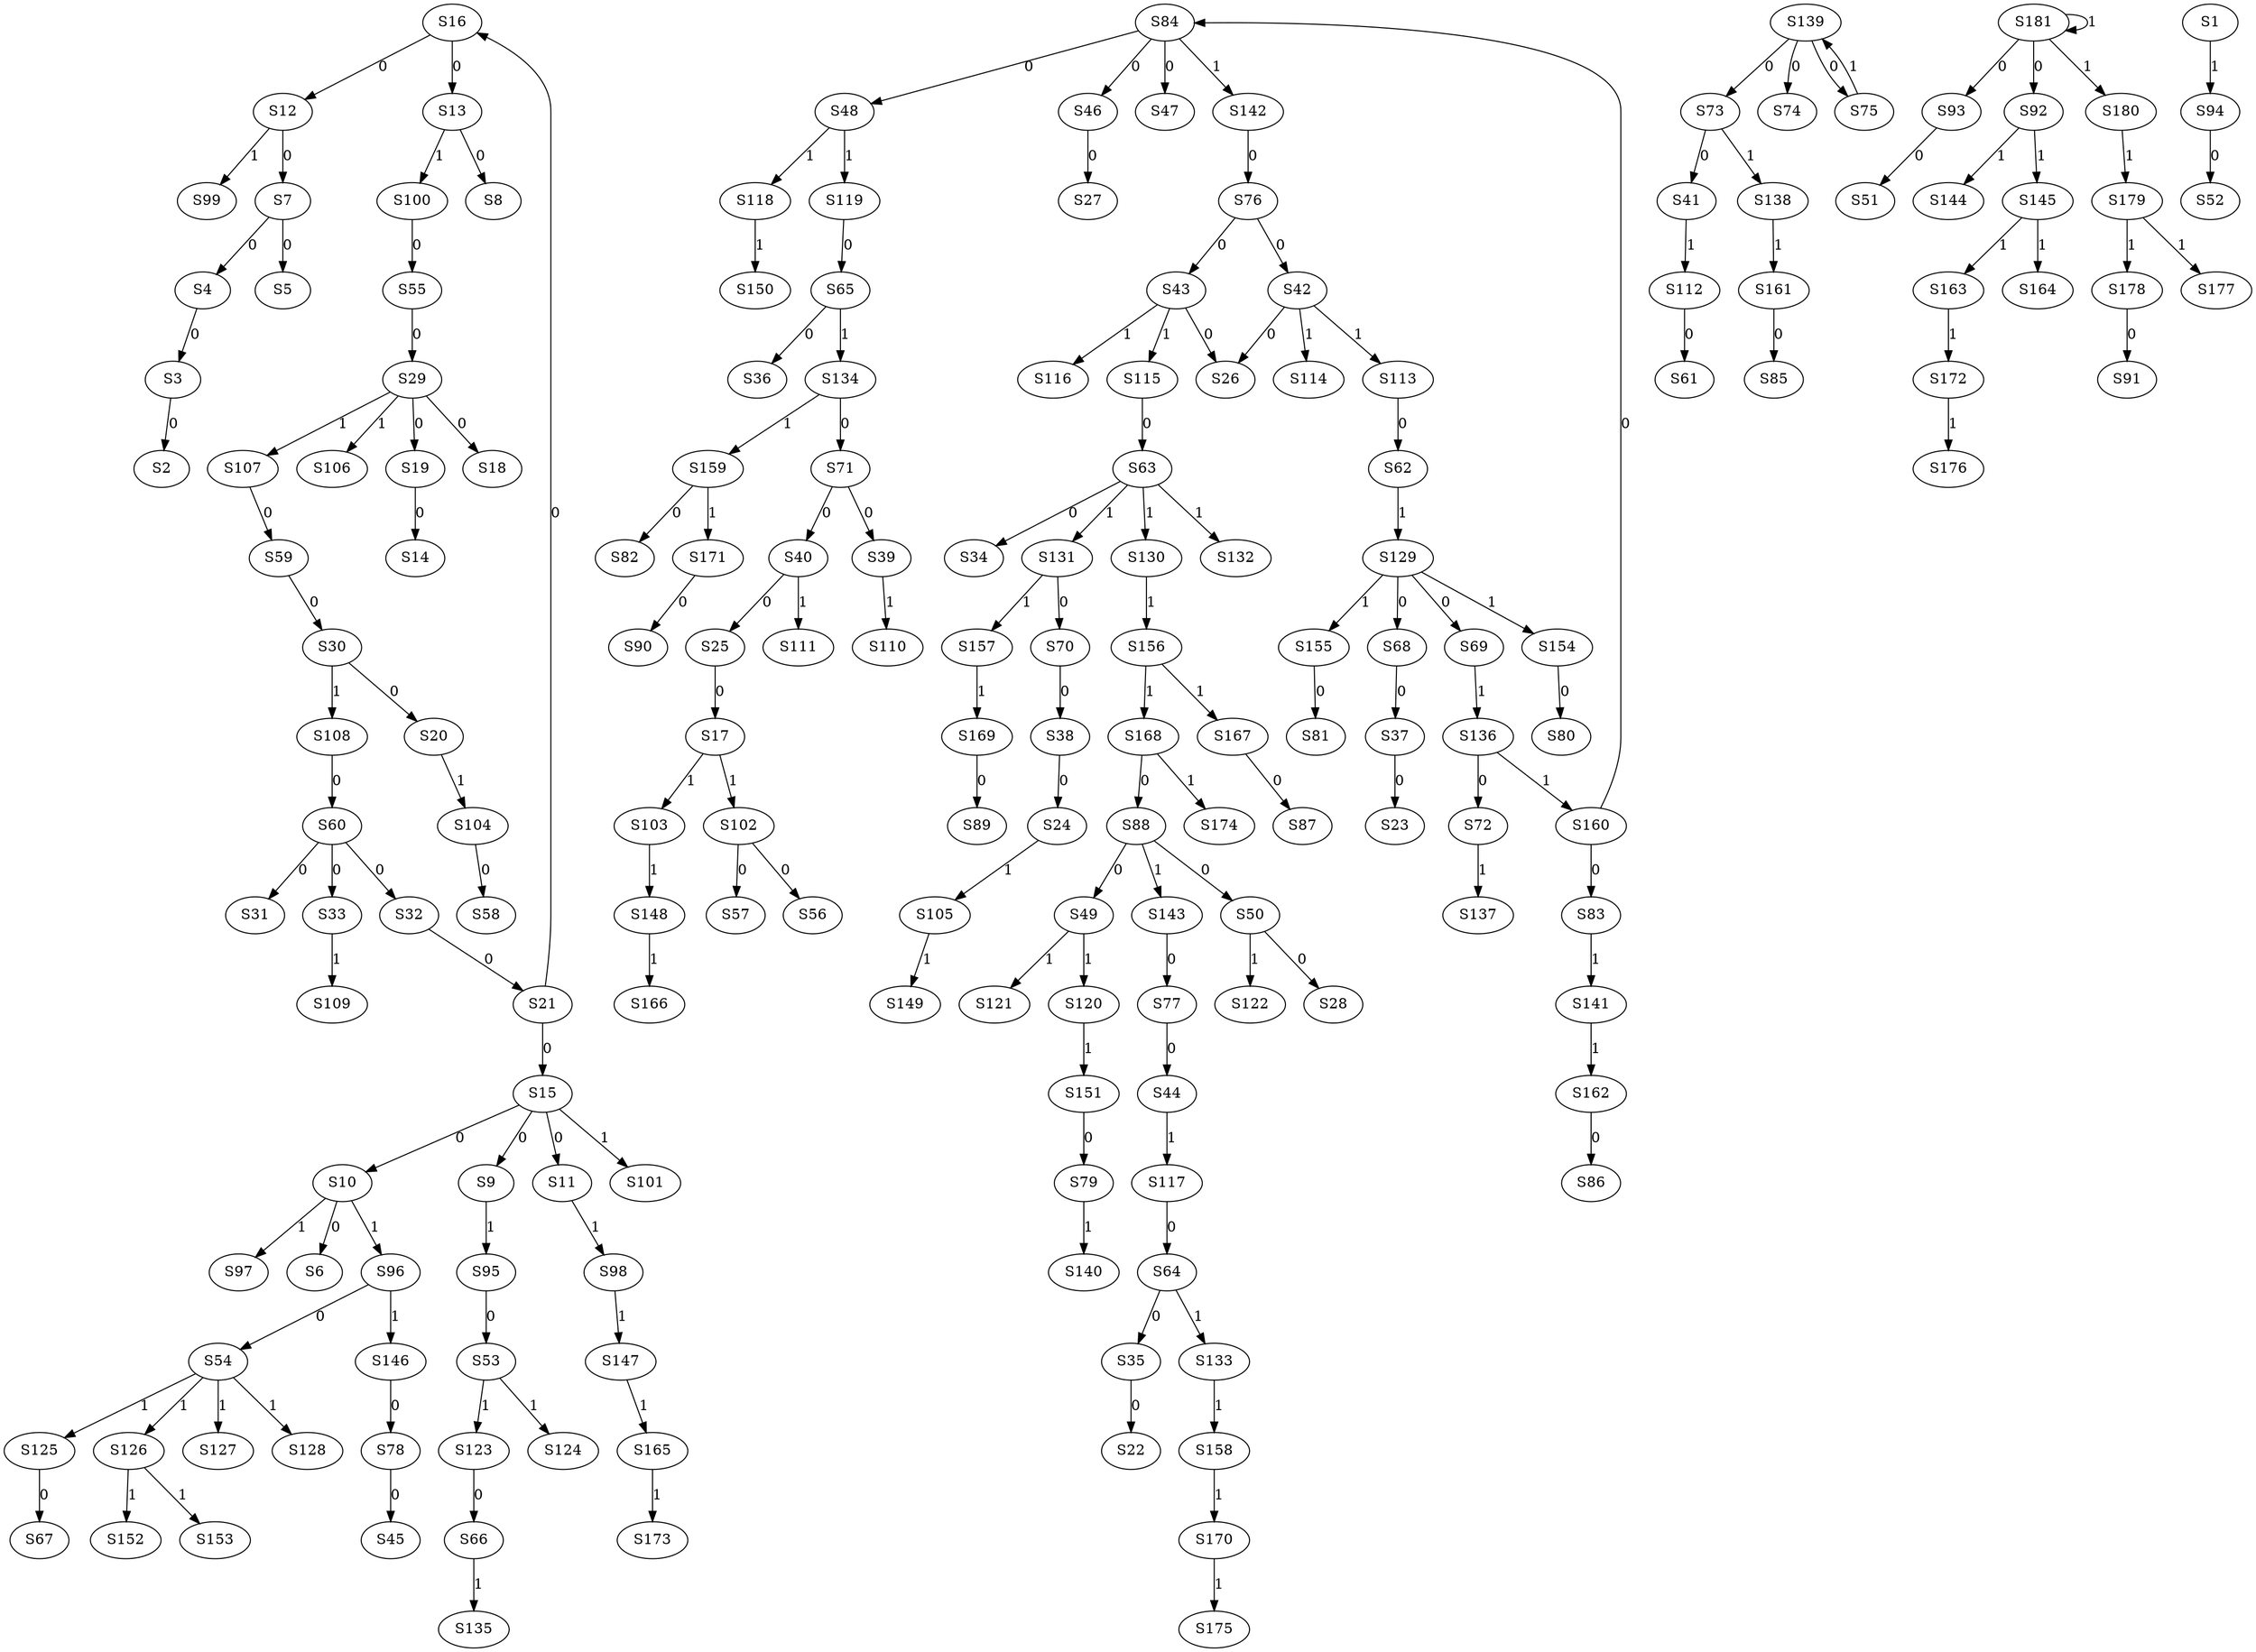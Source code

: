 strict digraph {
	S3 -> S2 [ label = 0 ];
	S4 -> S3 [ label = 0 ];
	S7 -> S4 [ label = 0 ];
	S7 -> S5 [ label = 0 ];
	S10 -> S6 [ label = 0 ];
	S12 -> S7 [ label = 0 ];
	S13 -> S8 [ label = 0 ];
	S15 -> S9 [ label = 0 ];
	S15 -> S10 [ label = 0 ];
	S15 -> S11 [ label = 0 ];
	S16 -> S12 [ label = 0 ];
	S16 -> S13 [ label = 0 ];
	S19 -> S14 [ label = 0 ];
	S21 -> S15 [ label = 0 ];
	S21 -> S16 [ label = 0 ];
	S25 -> S17 [ label = 0 ];
	S29 -> S18 [ label = 0 ];
	S29 -> S19 [ label = 0 ];
	S30 -> S20 [ label = 0 ];
	S32 -> S21 [ label = 0 ];
	S35 -> S22 [ label = 0 ];
	S37 -> S23 [ label = 0 ];
	S38 -> S24 [ label = 0 ];
	S40 -> S25 [ label = 0 ];
	S43 -> S26 [ label = 0 ];
	S46 -> S27 [ label = 0 ];
	S50 -> S28 [ label = 0 ];
	S55 -> S29 [ label = 0 ];
	S59 -> S30 [ label = 0 ];
	S60 -> S31 [ label = 0 ];
	S60 -> S32 [ label = 0 ];
	S60 -> S33 [ label = 0 ];
	S63 -> S34 [ label = 0 ];
	S64 -> S35 [ label = 0 ];
	S65 -> S36 [ label = 0 ];
	S68 -> S37 [ label = 0 ];
	S70 -> S38 [ label = 0 ];
	S71 -> S39 [ label = 0 ];
	S71 -> S40 [ label = 0 ];
	S73 -> S41 [ label = 0 ];
	S76 -> S42 [ label = 0 ];
	S76 -> S43 [ label = 0 ];
	S77 -> S44 [ label = 0 ];
	S78 -> S45 [ label = 0 ];
	S84 -> S46 [ label = 0 ];
	S84 -> S47 [ label = 0 ];
	S84 -> S48 [ label = 0 ];
	S88 -> S49 [ label = 0 ];
	S88 -> S50 [ label = 0 ];
	S93 -> S51 [ label = 0 ];
	S94 -> S52 [ label = 0 ];
	S95 -> S53 [ label = 0 ];
	S96 -> S54 [ label = 0 ];
	S100 -> S55 [ label = 0 ];
	S102 -> S56 [ label = 0 ];
	S102 -> S57 [ label = 0 ];
	S104 -> S58 [ label = 0 ];
	S107 -> S59 [ label = 0 ];
	S108 -> S60 [ label = 0 ];
	S112 -> S61 [ label = 0 ];
	S113 -> S62 [ label = 0 ];
	S115 -> S63 [ label = 0 ];
	S117 -> S64 [ label = 0 ];
	S119 -> S65 [ label = 0 ];
	S123 -> S66 [ label = 0 ];
	S125 -> S67 [ label = 0 ];
	S129 -> S68 [ label = 0 ];
	S129 -> S69 [ label = 0 ];
	S131 -> S70 [ label = 0 ];
	S134 -> S71 [ label = 0 ];
	S136 -> S72 [ label = 0 ];
	S139 -> S73 [ label = 0 ];
	S139 -> S74 [ label = 0 ];
	S139 -> S75 [ label = 0 ];
	S142 -> S76 [ label = 0 ];
	S143 -> S77 [ label = 0 ];
	S146 -> S78 [ label = 0 ];
	S151 -> S79 [ label = 0 ];
	S154 -> S80 [ label = 0 ];
	S155 -> S81 [ label = 0 ];
	S159 -> S82 [ label = 0 ];
	S160 -> S83 [ label = 0 ];
	S160 -> S84 [ label = 0 ];
	S161 -> S85 [ label = 0 ];
	S162 -> S86 [ label = 0 ];
	S167 -> S87 [ label = 0 ];
	S168 -> S88 [ label = 0 ];
	S169 -> S89 [ label = 0 ];
	S171 -> S90 [ label = 0 ];
	S178 -> S91 [ label = 0 ];
	S181 -> S92 [ label = 0 ];
	S181 -> S93 [ label = 0 ];
	S1 -> S94 [ label = 1 ];
	S9 -> S95 [ label = 1 ];
	S10 -> S96 [ label = 1 ];
	S10 -> S97 [ label = 1 ];
	S11 -> S98 [ label = 1 ];
	S12 -> S99 [ label = 1 ];
	S13 -> S100 [ label = 1 ];
	S15 -> S101 [ label = 1 ];
	S17 -> S102 [ label = 1 ];
	S17 -> S103 [ label = 1 ];
	S20 -> S104 [ label = 1 ];
	S24 -> S105 [ label = 1 ];
	S29 -> S106 [ label = 1 ];
	S29 -> S107 [ label = 1 ];
	S30 -> S108 [ label = 1 ];
	S33 -> S109 [ label = 1 ];
	S39 -> S110 [ label = 1 ];
	S40 -> S111 [ label = 1 ];
	S41 -> S112 [ label = 1 ];
	S42 -> S113 [ label = 1 ];
	S42 -> S114 [ label = 1 ];
	S43 -> S115 [ label = 1 ];
	S43 -> S116 [ label = 1 ];
	S44 -> S117 [ label = 1 ];
	S48 -> S118 [ label = 1 ];
	S48 -> S119 [ label = 1 ];
	S49 -> S120 [ label = 1 ];
	S49 -> S121 [ label = 1 ];
	S50 -> S122 [ label = 1 ];
	S53 -> S123 [ label = 1 ];
	S53 -> S124 [ label = 1 ];
	S54 -> S125 [ label = 1 ];
	S54 -> S126 [ label = 1 ];
	S54 -> S127 [ label = 1 ];
	S54 -> S128 [ label = 1 ];
	S62 -> S129 [ label = 1 ];
	S63 -> S130 [ label = 1 ];
	S63 -> S131 [ label = 1 ];
	S63 -> S132 [ label = 1 ];
	S64 -> S133 [ label = 1 ];
	S65 -> S134 [ label = 1 ];
	S66 -> S135 [ label = 1 ];
	S69 -> S136 [ label = 1 ];
	S72 -> S137 [ label = 1 ];
	S73 -> S138 [ label = 1 ];
	S75 -> S139 [ label = 1 ];
	S79 -> S140 [ label = 1 ];
	S83 -> S141 [ label = 1 ];
	S84 -> S142 [ label = 1 ];
	S88 -> S143 [ label = 1 ];
	S92 -> S144 [ label = 1 ];
	S92 -> S145 [ label = 1 ];
	S96 -> S146 [ label = 1 ];
	S98 -> S147 [ label = 1 ];
	S103 -> S148 [ label = 1 ];
	S105 -> S149 [ label = 1 ];
	S118 -> S150 [ label = 1 ];
	S120 -> S151 [ label = 1 ];
	S126 -> S152 [ label = 1 ];
	S126 -> S153 [ label = 1 ];
	S129 -> S154 [ label = 1 ];
	S129 -> S155 [ label = 1 ];
	S130 -> S156 [ label = 1 ];
	S131 -> S157 [ label = 1 ];
	S133 -> S158 [ label = 1 ];
	S134 -> S159 [ label = 1 ];
	S136 -> S160 [ label = 1 ];
	S138 -> S161 [ label = 1 ];
	S141 -> S162 [ label = 1 ];
	S145 -> S163 [ label = 1 ];
	S145 -> S164 [ label = 1 ];
	S147 -> S165 [ label = 1 ];
	S148 -> S166 [ label = 1 ];
	S156 -> S167 [ label = 1 ];
	S156 -> S168 [ label = 1 ];
	S157 -> S169 [ label = 1 ];
	S158 -> S170 [ label = 1 ];
	S159 -> S171 [ label = 1 ];
	S163 -> S172 [ label = 1 ];
	S165 -> S173 [ label = 1 ];
	S168 -> S174 [ label = 1 ];
	S170 -> S175 [ label = 1 ];
	S172 -> S176 [ label = 1 ];
	S179 -> S177 [ label = 1 ];
	S179 -> S178 [ label = 1 ];
	S180 -> S179 [ label = 1 ];
	S181 -> S180 [ label = 1 ];
	S181 -> S181 [ label = 1 ];
	S42 -> S26 [ label = 0 ];
}